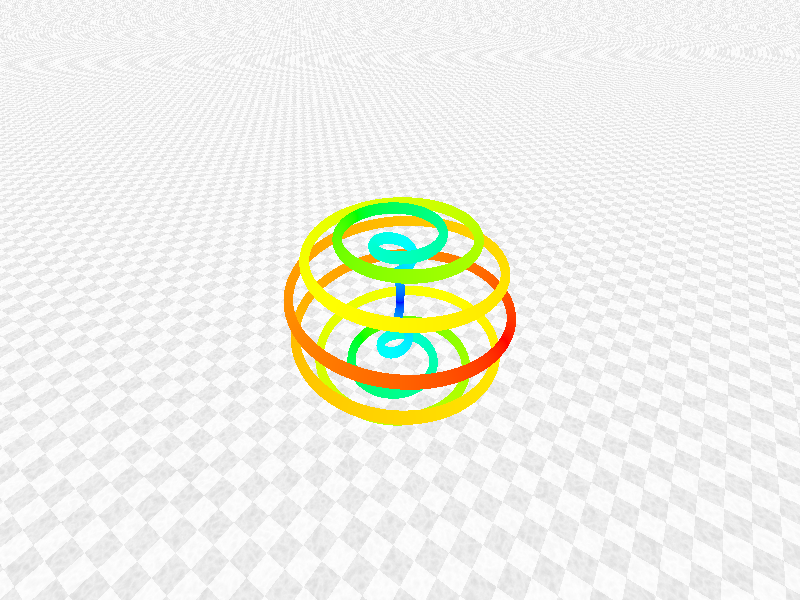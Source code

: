 #include "colors.inc"                                   
#include "textures.inc" 
#include "golds.inc" 

#declare showTorus=true;

camera {
    location <10, 10, -15>
    look_at  <0, 0,  0>  
    right 16/9*x
}   

light_source { <2, 5, -20> color White}  

plane{<0,1,0>,1 
    hollow  
    texture{
        pigment{
            bozo turbulence 0.85 scale 1.0 translate<5,0,0>
            color_map{
                 [0.5 rgb <0.20, 0.20, 1.0>]
                 [0.6 rgb <1,1,1>]
                 [1.0 rgb <0.5,0.5,0.5>]
            }
        }
        finish {ambient 1 diffuse 0} }      
        scale 10000
}  

#declare TileNormal=normal{
    gradient x 2 
    slope_map{
        [0 <0, 1>] 
        [.05 <1, 0>] 
        [.95 <1, 0>] 
        [1 <0, -1>]
    }
} 

plane { <0, 1, 0>, -5.2
    pigment{ 
        checker
        pigment { granite color_map { [0 rgb 1][1 rgb .9] } }
        pigment { granite color_map { [0 rgb .9][1 rgb .7] } }
    }
    finish { specular 1 }
    normal{
        average normal_map{
            [1 TileNormal]
            [1 TileNormal rotate y*90]
        }
    }
} 

#declare cs = function{ 
  spline { 
    000, <1,0,0>   
    025, <1,1,0>
    050, <0,1,0>
    075, <0,1,1>
    100, <0,0,1>
  }
}

#declare kugel=sphere{
    <0,0,0>,0.2
}   

#declare torushelix=union{
    #local R=5;
    #local r=0;
    #local a=1;
    #local b=10;
    #local yps=b/a;
    
    #local step=0.01;
    
    #for(i,0,360,step)
        #local x1=((R+r)/2+((R+r)/2)*cos(radians(a*i)))*cos(radians(b*i));
        #local y1=((R+r)/2+((R+r)/2)*cos(radians(a*i)))*sin(radians(b*i));
        #local z1=((R+r)/2)*sin(radians(a*i));
        
        #local percent=(i/180)*100;
       
        
        #if(i>=180)
            #local percent=(((360-i)/180))*100;
           
        #end 
     
        object{kugel pigment{color cs(percent)} translate <x1,y1,z1>} 
    #end  
}

object{torushelix rotate x*90}



